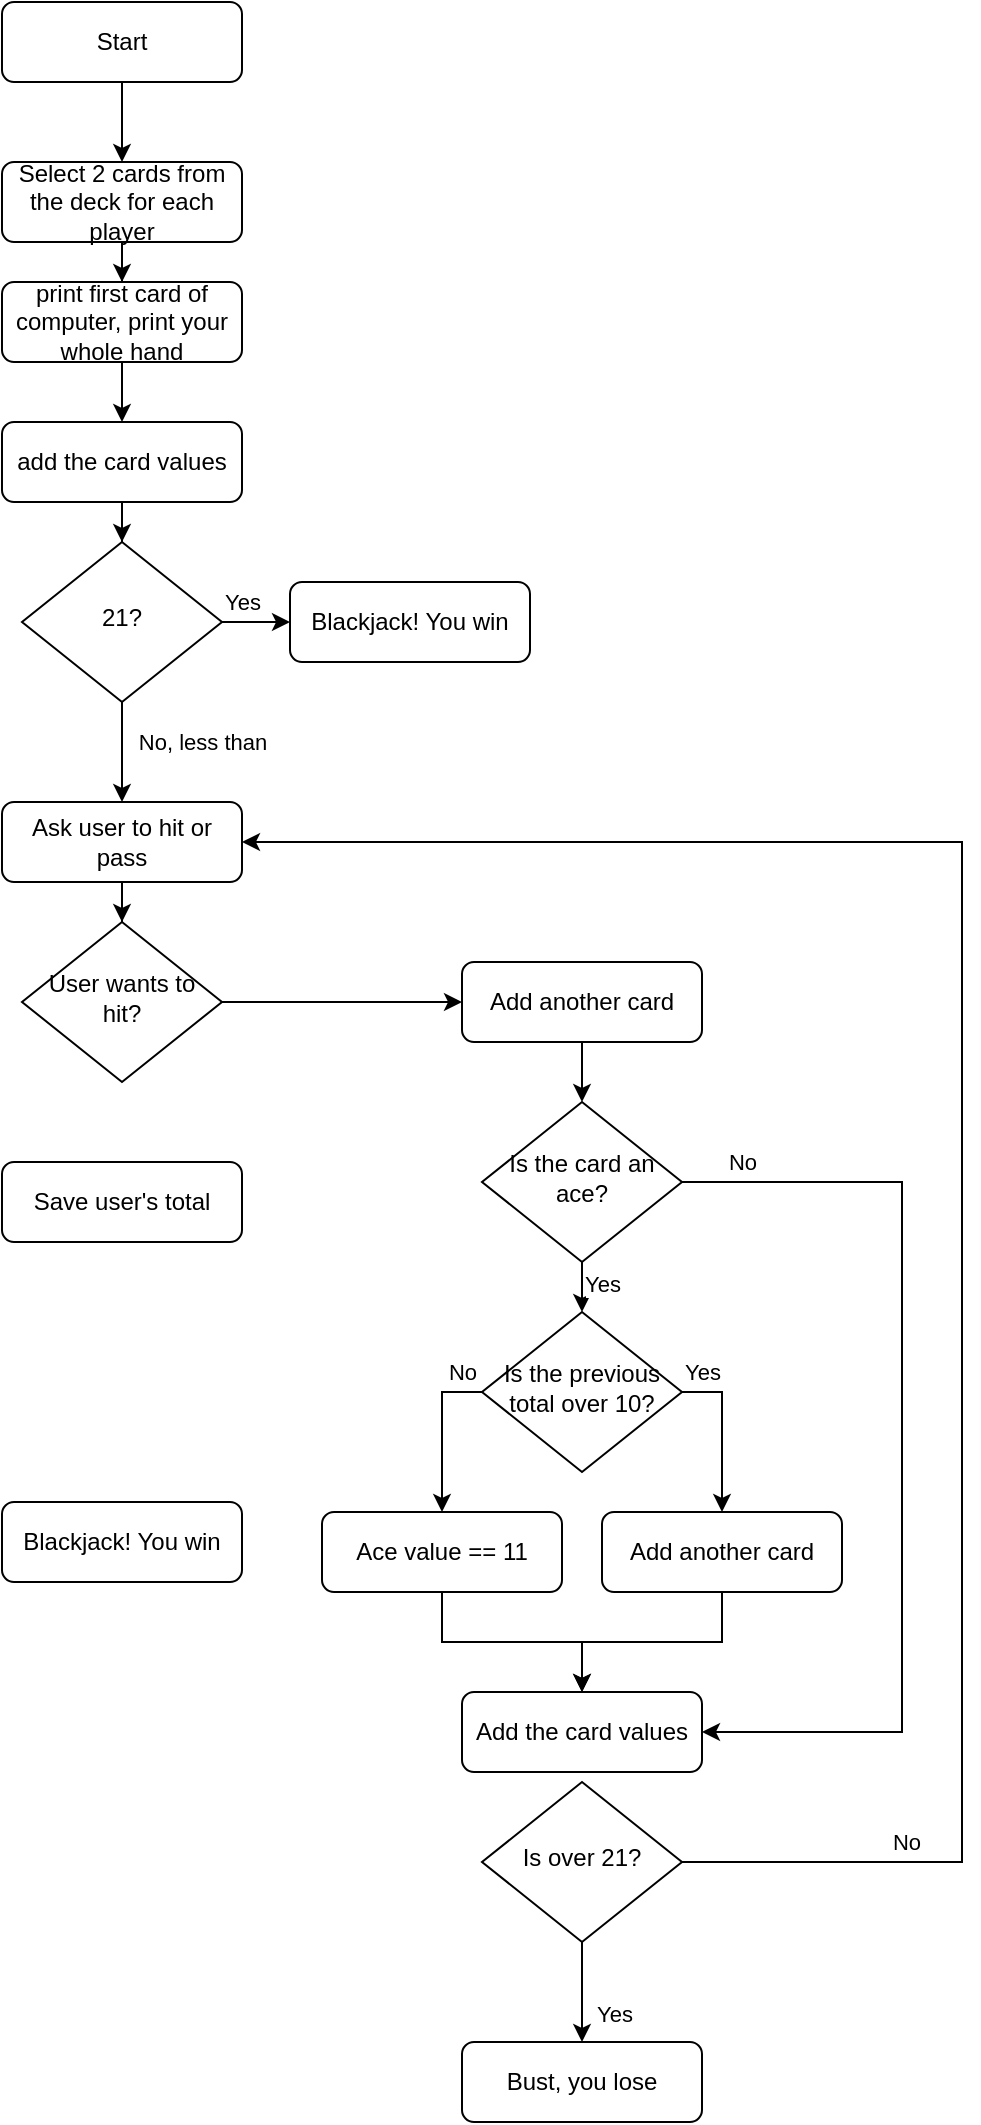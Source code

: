 <mxfile version="13.10.8" type="github">
  <diagram id="C5RBs43oDa-KdzZeNtuy" name="Page-1">
    <mxGraphModel dx="937" dy="693" grid="1" gridSize="10" guides="1" tooltips="1" connect="1" arrows="1" fold="1" page="1" pageScale="1" pageWidth="827" pageHeight="1169" math="0" shadow="0">
      <root>
        <mxCell id="WIyWlLk6GJQsqaUBKTNV-0" />
        <mxCell id="WIyWlLk6GJQsqaUBKTNV-1" parent="WIyWlLk6GJQsqaUBKTNV-0" />
        <mxCell id="ywQ7yBoBN7vWDOdL08iq-15" style="edgeStyle=orthogonalEdgeStyle;rounded=0;orthogonalLoop=1;jettySize=auto;html=1;entryX=0.5;entryY=0;entryDx=0;entryDy=0;" edge="1" parent="WIyWlLk6GJQsqaUBKTNV-1" source="WIyWlLk6GJQsqaUBKTNV-3" target="ywQ7yBoBN7vWDOdL08iq-0">
          <mxGeometry relative="1" as="geometry" />
        </mxCell>
        <mxCell id="WIyWlLk6GJQsqaUBKTNV-3" value="Start" style="rounded=1;whiteSpace=wrap;html=1;fontSize=12;glass=0;strokeWidth=1;shadow=0;" parent="WIyWlLk6GJQsqaUBKTNV-1" vertex="1">
          <mxGeometry x="150" y="50" width="120" height="40" as="geometry" />
        </mxCell>
        <mxCell id="ywQ7yBoBN7vWDOdL08iq-51" style="edgeStyle=orthogonalEdgeStyle;rounded=0;orthogonalLoop=1;jettySize=auto;html=1;exitX=0.5;exitY=1;exitDx=0;exitDy=0;entryX=0.5;entryY=0;entryDx=0;entryDy=0;" edge="1" parent="WIyWlLk6GJQsqaUBKTNV-1" source="WIyWlLk6GJQsqaUBKTNV-6" target="ywQ7yBoBN7vWDOdL08iq-35">
          <mxGeometry relative="1" as="geometry" />
        </mxCell>
        <mxCell id="ywQ7yBoBN7vWDOdL08iq-53" value="Yes" style="edgeLabel;html=1;align=center;verticalAlign=middle;resizable=0;points=[];" vertex="1" connectable="0" parent="ywQ7yBoBN7vWDOdL08iq-51">
          <mxGeometry x="-0.12" y="1" relative="1" as="geometry">
            <mxPoint x="9" as="offset" />
          </mxGeometry>
        </mxCell>
        <mxCell id="ywQ7yBoBN7vWDOdL08iq-54" style="edgeStyle=orthogonalEdgeStyle;rounded=0;orthogonalLoop=1;jettySize=auto;html=1;entryX=1;entryY=0.5;entryDx=0;entryDy=0;" edge="1" parent="WIyWlLk6GJQsqaUBKTNV-1" source="WIyWlLk6GJQsqaUBKTNV-6" target="ywQ7yBoBN7vWDOdL08iq-44">
          <mxGeometry relative="1" as="geometry">
            <Array as="points">
              <mxPoint x="600" y="640" />
              <mxPoint x="600" y="915" />
            </Array>
          </mxGeometry>
        </mxCell>
        <mxCell id="ywQ7yBoBN7vWDOdL08iq-55" value="No" style="edgeLabel;html=1;align=center;verticalAlign=middle;resizable=0;points=[];" vertex="1" connectable="0" parent="ywQ7yBoBN7vWDOdL08iq-54">
          <mxGeometry x="-0.938" relative="1" as="geometry">
            <mxPoint x="15" y="-10" as="offset" />
          </mxGeometry>
        </mxCell>
        <mxCell id="WIyWlLk6GJQsqaUBKTNV-6" value="Is the card an ace?" style="rhombus;whiteSpace=wrap;html=1;shadow=0;fontFamily=Helvetica;fontSize=12;align=center;strokeWidth=1;spacing=6;spacingTop=-4;" parent="WIyWlLk6GJQsqaUBKTNV-1" vertex="1">
          <mxGeometry x="390" y="600" width="100" height="80" as="geometry" />
        </mxCell>
        <mxCell id="ywQ7yBoBN7vWDOdL08iq-3" value="" style="edgeStyle=orthogonalEdgeStyle;rounded=0;orthogonalLoop=1;jettySize=auto;html=1;" edge="1" parent="WIyWlLk6GJQsqaUBKTNV-1" source="WIyWlLk6GJQsqaUBKTNV-10" target="WIyWlLk6GJQsqaUBKTNV-11">
          <mxGeometry relative="1" as="geometry" />
        </mxCell>
        <mxCell id="ywQ7yBoBN7vWDOdL08iq-12" value="Yes" style="edgeLabel;html=1;align=center;verticalAlign=middle;resizable=0;points=[];" vertex="1" connectable="0" parent="ywQ7yBoBN7vWDOdL08iq-3">
          <mxGeometry x="0.174" y="-4" relative="1" as="geometry">
            <mxPoint x="-5" y="-14" as="offset" />
          </mxGeometry>
        </mxCell>
        <mxCell id="ywQ7yBoBN7vWDOdL08iq-13" value="" style="edgeStyle=orthogonalEdgeStyle;rounded=0;orthogonalLoop=1;jettySize=auto;html=1;entryX=0.5;entryY=0;entryDx=0;entryDy=0;" edge="1" parent="WIyWlLk6GJQsqaUBKTNV-1" source="WIyWlLk6GJQsqaUBKTNV-10" target="WIyWlLk6GJQsqaUBKTNV-12">
          <mxGeometry relative="1" as="geometry">
            <mxPoint x="210" y="440" as="targetPoint" />
          </mxGeometry>
        </mxCell>
        <mxCell id="ywQ7yBoBN7vWDOdL08iq-14" value="No, less than" style="edgeLabel;html=1;align=center;verticalAlign=middle;resizable=0;points=[];" vertex="1" connectable="0" parent="ywQ7yBoBN7vWDOdL08iq-13">
          <mxGeometry x="0.32" y="3" relative="1" as="geometry">
            <mxPoint x="37" y="-13" as="offset" />
          </mxGeometry>
        </mxCell>
        <mxCell id="WIyWlLk6GJQsqaUBKTNV-10" value="21?" style="rhombus;whiteSpace=wrap;html=1;shadow=0;fontFamily=Helvetica;fontSize=12;align=center;strokeWidth=1;spacing=6;spacingTop=-4;" parent="WIyWlLk6GJQsqaUBKTNV-1" vertex="1">
          <mxGeometry x="160" y="320" width="100" height="80" as="geometry" />
        </mxCell>
        <mxCell id="WIyWlLk6GJQsqaUBKTNV-11" value="Blackjack! You win" style="rounded=1;whiteSpace=wrap;html=1;fontSize=12;glass=0;strokeWidth=1;shadow=0;" parent="WIyWlLk6GJQsqaUBKTNV-1" vertex="1">
          <mxGeometry x="294" y="340" width="120" height="40" as="geometry" />
        </mxCell>
        <mxCell id="ywQ7yBoBN7vWDOdL08iq-26" style="edgeStyle=orthogonalEdgeStyle;rounded=0;orthogonalLoop=1;jettySize=auto;html=1;" edge="1" parent="WIyWlLk6GJQsqaUBKTNV-1" source="WIyWlLk6GJQsqaUBKTNV-12" target="ywQ7yBoBN7vWDOdL08iq-11">
          <mxGeometry relative="1" as="geometry" />
        </mxCell>
        <mxCell id="WIyWlLk6GJQsqaUBKTNV-12" value="Ask user to hit or pass" style="rounded=1;whiteSpace=wrap;html=1;fontSize=12;glass=0;strokeWidth=1;shadow=0;" parent="WIyWlLk6GJQsqaUBKTNV-1" vertex="1">
          <mxGeometry x="150" y="450" width="120" height="40" as="geometry" />
        </mxCell>
        <mxCell id="ywQ7yBoBN7vWDOdL08iq-16" style="edgeStyle=orthogonalEdgeStyle;rounded=0;orthogonalLoop=1;jettySize=auto;html=1;entryX=0.5;entryY=0;entryDx=0;entryDy=0;" edge="1" parent="WIyWlLk6GJQsqaUBKTNV-1" source="ywQ7yBoBN7vWDOdL08iq-0" target="ywQ7yBoBN7vWDOdL08iq-2">
          <mxGeometry relative="1" as="geometry" />
        </mxCell>
        <mxCell id="ywQ7yBoBN7vWDOdL08iq-0" value="Select 2 cards from the deck for each player" style="rounded=1;whiteSpace=wrap;html=1;fontSize=12;glass=0;strokeWidth=1;shadow=0;" vertex="1" parent="WIyWlLk6GJQsqaUBKTNV-1">
          <mxGeometry x="150" y="130" width="120" height="40" as="geometry" />
        </mxCell>
        <mxCell id="ywQ7yBoBN7vWDOdL08iq-17" style="edgeStyle=orthogonalEdgeStyle;rounded=0;orthogonalLoop=1;jettySize=auto;html=1;" edge="1" parent="WIyWlLk6GJQsqaUBKTNV-1" source="ywQ7yBoBN7vWDOdL08iq-2" target="ywQ7yBoBN7vWDOdL08iq-6">
          <mxGeometry relative="1" as="geometry" />
        </mxCell>
        <mxCell id="ywQ7yBoBN7vWDOdL08iq-2" value="print first card of computer, print your whole hand" style="rounded=1;whiteSpace=wrap;html=1;fontSize=12;glass=0;strokeWidth=1;shadow=0;" vertex="1" parent="WIyWlLk6GJQsqaUBKTNV-1">
          <mxGeometry x="150" y="190" width="120" height="40" as="geometry" />
        </mxCell>
        <mxCell id="ywQ7yBoBN7vWDOdL08iq-8" style="edgeStyle=orthogonalEdgeStyle;rounded=0;orthogonalLoop=1;jettySize=auto;html=1;entryX=0.5;entryY=0;entryDx=0;entryDy=0;" edge="1" parent="WIyWlLk6GJQsqaUBKTNV-1" source="ywQ7yBoBN7vWDOdL08iq-6" target="WIyWlLk6GJQsqaUBKTNV-10">
          <mxGeometry relative="1" as="geometry" />
        </mxCell>
        <mxCell id="ywQ7yBoBN7vWDOdL08iq-6" value="add the card values" style="rounded=1;whiteSpace=wrap;html=1;fontSize=12;glass=0;strokeWidth=1;shadow=0;" vertex="1" parent="WIyWlLk6GJQsqaUBKTNV-1">
          <mxGeometry x="150" y="260" width="120" height="40" as="geometry" />
        </mxCell>
        <mxCell id="ywQ7yBoBN7vWDOdL08iq-18" style="edgeStyle=orthogonalEdgeStyle;rounded=0;orthogonalLoop=1;jettySize=auto;html=1;entryX=0;entryY=0.5;entryDx=0;entryDy=0;" edge="1" parent="WIyWlLk6GJQsqaUBKTNV-1" source="ywQ7yBoBN7vWDOdL08iq-11" target="ywQ7yBoBN7vWDOdL08iq-19">
          <mxGeometry relative="1" as="geometry">
            <mxPoint x="294" y="550" as="targetPoint" />
          </mxGeometry>
        </mxCell>
        <mxCell id="ywQ7yBoBN7vWDOdL08iq-11" value="User wants to hit?" style="rhombus;whiteSpace=wrap;html=1;shadow=0;fontFamily=Helvetica;fontSize=12;align=center;strokeWidth=1;spacing=6;spacingTop=-4;" vertex="1" parent="WIyWlLk6GJQsqaUBKTNV-1">
          <mxGeometry x="160" y="510" width="100" height="80" as="geometry" />
        </mxCell>
        <mxCell id="ywQ7yBoBN7vWDOdL08iq-34" style="edgeStyle=orthogonalEdgeStyle;rounded=0;orthogonalLoop=1;jettySize=auto;html=1;entryX=0.5;entryY=0;entryDx=0;entryDy=0;" edge="1" parent="WIyWlLk6GJQsqaUBKTNV-1" source="ywQ7yBoBN7vWDOdL08iq-19" target="WIyWlLk6GJQsqaUBKTNV-6">
          <mxGeometry relative="1" as="geometry" />
        </mxCell>
        <mxCell id="ywQ7yBoBN7vWDOdL08iq-19" value="Add another card" style="rounded=1;whiteSpace=wrap;html=1;fontSize=12;glass=0;strokeWidth=1;shadow=0;" vertex="1" parent="WIyWlLk6GJQsqaUBKTNV-1">
          <mxGeometry x="380" y="530" width="120" height="40" as="geometry" />
        </mxCell>
        <mxCell id="ywQ7yBoBN7vWDOdL08iq-28" style="edgeStyle=orthogonalEdgeStyle;rounded=0;orthogonalLoop=1;jettySize=auto;html=1;entryX=1;entryY=0.5;entryDx=0;entryDy=0;" edge="1" parent="WIyWlLk6GJQsqaUBKTNV-1" source="ywQ7yBoBN7vWDOdL08iq-20" target="WIyWlLk6GJQsqaUBKTNV-12">
          <mxGeometry relative="1" as="geometry">
            <Array as="points">
              <mxPoint x="630" y="980" />
              <mxPoint x="630" y="470" />
            </Array>
          </mxGeometry>
        </mxCell>
        <mxCell id="ywQ7yBoBN7vWDOdL08iq-29" value="No" style="edgeLabel;html=1;align=center;verticalAlign=middle;resizable=0;points=[];" vertex="1" connectable="0" parent="ywQ7yBoBN7vWDOdL08iq-28">
          <mxGeometry x="-0.816" y="2" relative="1" as="geometry">
            <mxPoint x="19" y="-8" as="offset" />
          </mxGeometry>
        </mxCell>
        <mxCell id="ywQ7yBoBN7vWDOdL08iq-30" style="edgeStyle=orthogonalEdgeStyle;rounded=0;orthogonalLoop=1;jettySize=auto;html=1;entryX=0.5;entryY=0;entryDx=0;entryDy=0;" edge="1" parent="WIyWlLk6GJQsqaUBKTNV-1" source="ywQ7yBoBN7vWDOdL08iq-20" target="ywQ7yBoBN7vWDOdL08iq-22">
          <mxGeometry relative="1" as="geometry" />
        </mxCell>
        <mxCell id="ywQ7yBoBN7vWDOdL08iq-33" value="Yes" style="edgeLabel;html=1;align=center;verticalAlign=middle;resizable=0;points=[];" vertex="1" connectable="0" parent="ywQ7yBoBN7vWDOdL08iq-30">
          <mxGeometry x="0.44" relative="1" as="geometry">
            <mxPoint x="16" as="offset" />
          </mxGeometry>
        </mxCell>
        <mxCell id="ywQ7yBoBN7vWDOdL08iq-20" value="Is over 21?" style="rhombus;whiteSpace=wrap;html=1;shadow=0;fontFamily=Helvetica;fontSize=12;align=center;strokeWidth=1;spacing=6;spacingTop=-4;" vertex="1" parent="WIyWlLk6GJQsqaUBKTNV-1">
          <mxGeometry x="390" y="940" width="100" height="80" as="geometry" />
        </mxCell>
        <mxCell id="ywQ7yBoBN7vWDOdL08iq-22" value="Bust, you lose" style="rounded=1;whiteSpace=wrap;html=1;fontSize=12;glass=0;strokeWidth=1;shadow=0;direction=east;" vertex="1" parent="WIyWlLk6GJQsqaUBKTNV-1">
          <mxGeometry x="380" y="1070" width="120" height="40" as="geometry" />
        </mxCell>
        <mxCell id="ywQ7yBoBN7vWDOdL08iq-31" value="Blackjack! You win" style="rounded=1;whiteSpace=wrap;html=1;fontSize=12;glass=0;strokeWidth=1;shadow=0;" vertex="1" parent="WIyWlLk6GJQsqaUBKTNV-1">
          <mxGeometry x="150" y="800" width="120" height="40" as="geometry" />
        </mxCell>
        <mxCell id="ywQ7yBoBN7vWDOdL08iq-32" value="Save user&#39;s total" style="rounded=1;whiteSpace=wrap;html=1;fontSize=12;glass=0;strokeWidth=1;shadow=0;" vertex="1" parent="WIyWlLk6GJQsqaUBKTNV-1">
          <mxGeometry x="150" y="630" width="120" height="40" as="geometry" />
        </mxCell>
        <mxCell id="ywQ7yBoBN7vWDOdL08iq-40" style="edgeStyle=orthogonalEdgeStyle;rounded=0;orthogonalLoop=1;jettySize=auto;html=1;entryX=0.5;entryY=0;entryDx=0;entryDy=0;exitX=0;exitY=0.5;exitDx=0;exitDy=0;" edge="1" parent="WIyWlLk6GJQsqaUBKTNV-1" source="ywQ7yBoBN7vWDOdL08iq-35" target="ywQ7yBoBN7vWDOdL08iq-36">
          <mxGeometry relative="1" as="geometry" />
        </mxCell>
        <mxCell id="ywQ7yBoBN7vWDOdL08iq-49" value="No" style="edgeLabel;html=1;align=center;verticalAlign=middle;resizable=0;points=[];" vertex="1" connectable="0" parent="ywQ7yBoBN7vWDOdL08iq-40">
          <mxGeometry x="-0.05" relative="1" as="geometry">
            <mxPoint x="10" y="-28" as="offset" />
          </mxGeometry>
        </mxCell>
        <mxCell id="ywQ7yBoBN7vWDOdL08iq-42" style="edgeStyle=orthogonalEdgeStyle;rounded=0;orthogonalLoop=1;jettySize=auto;html=1;exitX=1;exitY=0.5;exitDx=0;exitDy=0;" edge="1" parent="WIyWlLk6GJQsqaUBKTNV-1" source="ywQ7yBoBN7vWDOdL08iq-35" target="ywQ7yBoBN7vWDOdL08iq-38">
          <mxGeometry relative="1" as="geometry" />
        </mxCell>
        <mxCell id="ywQ7yBoBN7vWDOdL08iq-50" value="Yes" style="edgeLabel;html=1;align=center;verticalAlign=middle;resizable=0;points=[];" vertex="1" connectable="0" parent="ywQ7yBoBN7vWDOdL08iq-42">
          <mxGeometry x="-0.125" y="-2" relative="1" as="geometry">
            <mxPoint x="-8" y="-25" as="offset" />
          </mxGeometry>
        </mxCell>
        <mxCell id="ywQ7yBoBN7vWDOdL08iq-35" value="Is the previous total over 10?" style="rhombus;whiteSpace=wrap;html=1;shadow=0;fontFamily=Helvetica;fontSize=12;align=center;strokeWidth=1;spacing=6;spacingTop=-4;" vertex="1" parent="WIyWlLk6GJQsqaUBKTNV-1">
          <mxGeometry x="390" y="705" width="100" height="80" as="geometry" />
        </mxCell>
        <mxCell id="ywQ7yBoBN7vWDOdL08iq-47" style="edgeStyle=orthogonalEdgeStyle;rounded=0;orthogonalLoop=1;jettySize=auto;html=1;entryX=0.5;entryY=0;entryDx=0;entryDy=0;" edge="1" parent="WIyWlLk6GJQsqaUBKTNV-1" source="ywQ7yBoBN7vWDOdL08iq-36" target="ywQ7yBoBN7vWDOdL08iq-44">
          <mxGeometry relative="1" as="geometry" />
        </mxCell>
        <mxCell id="ywQ7yBoBN7vWDOdL08iq-36" value="Ace value == 11" style="rounded=1;whiteSpace=wrap;html=1;fontSize=12;glass=0;strokeWidth=1;shadow=0;" vertex="1" parent="WIyWlLk6GJQsqaUBKTNV-1">
          <mxGeometry x="310" y="805" width="120" height="40" as="geometry" />
        </mxCell>
        <mxCell id="ywQ7yBoBN7vWDOdL08iq-48" style="edgeStyle=orthogonalEdgeStyle;rounded=0;orthogonalLoop=1;jettySize=auto;html=1;entryX=0.5;entryY=0;entryDx=0;entryDy=0;" edge="1" parent="WIyWlLk6GJQsqaUBKTNV-1" source="ywQ7yBoBN7vWDOdL08iq-38" target="ywQ7yBoBN7vWDOdL08iq-44">
          <mxGeometry relative="1" as="geometry" />
        </mxCell>
        <mxCell id="ywQ7yBoBN7vWDOdL08iq-38" value="Add another card" style="rounded=1;whiteSpace=wrap;html=1;fontSize=12;glass=0;strokeWidth=1;shadow=0;" vertex="1" parent="WIyWlLk6GJQsqaUBKTNV-1">
          <mxGeometry x="450" y="805" width="120" height="40" as="geometry" />
        </mxCell>
        <mxCell id="ywQ7yBoBN7vWDOdL08iq-44" value="Add the card values" style="rounded=1;whiteSpace=wrap;html=1;fontSize=12;glass=0;strokeWidth=1;shadow=0;" vertex="1" parent="WIyWlLk6GJQsqaUBKTNV-1">
          <mxGeometry x="380" y="895" width="120" height="40" as="geometry" />
        </mxCell>
      </root>
    </mxGraphModel>
  </diagram>
</mxfile>
